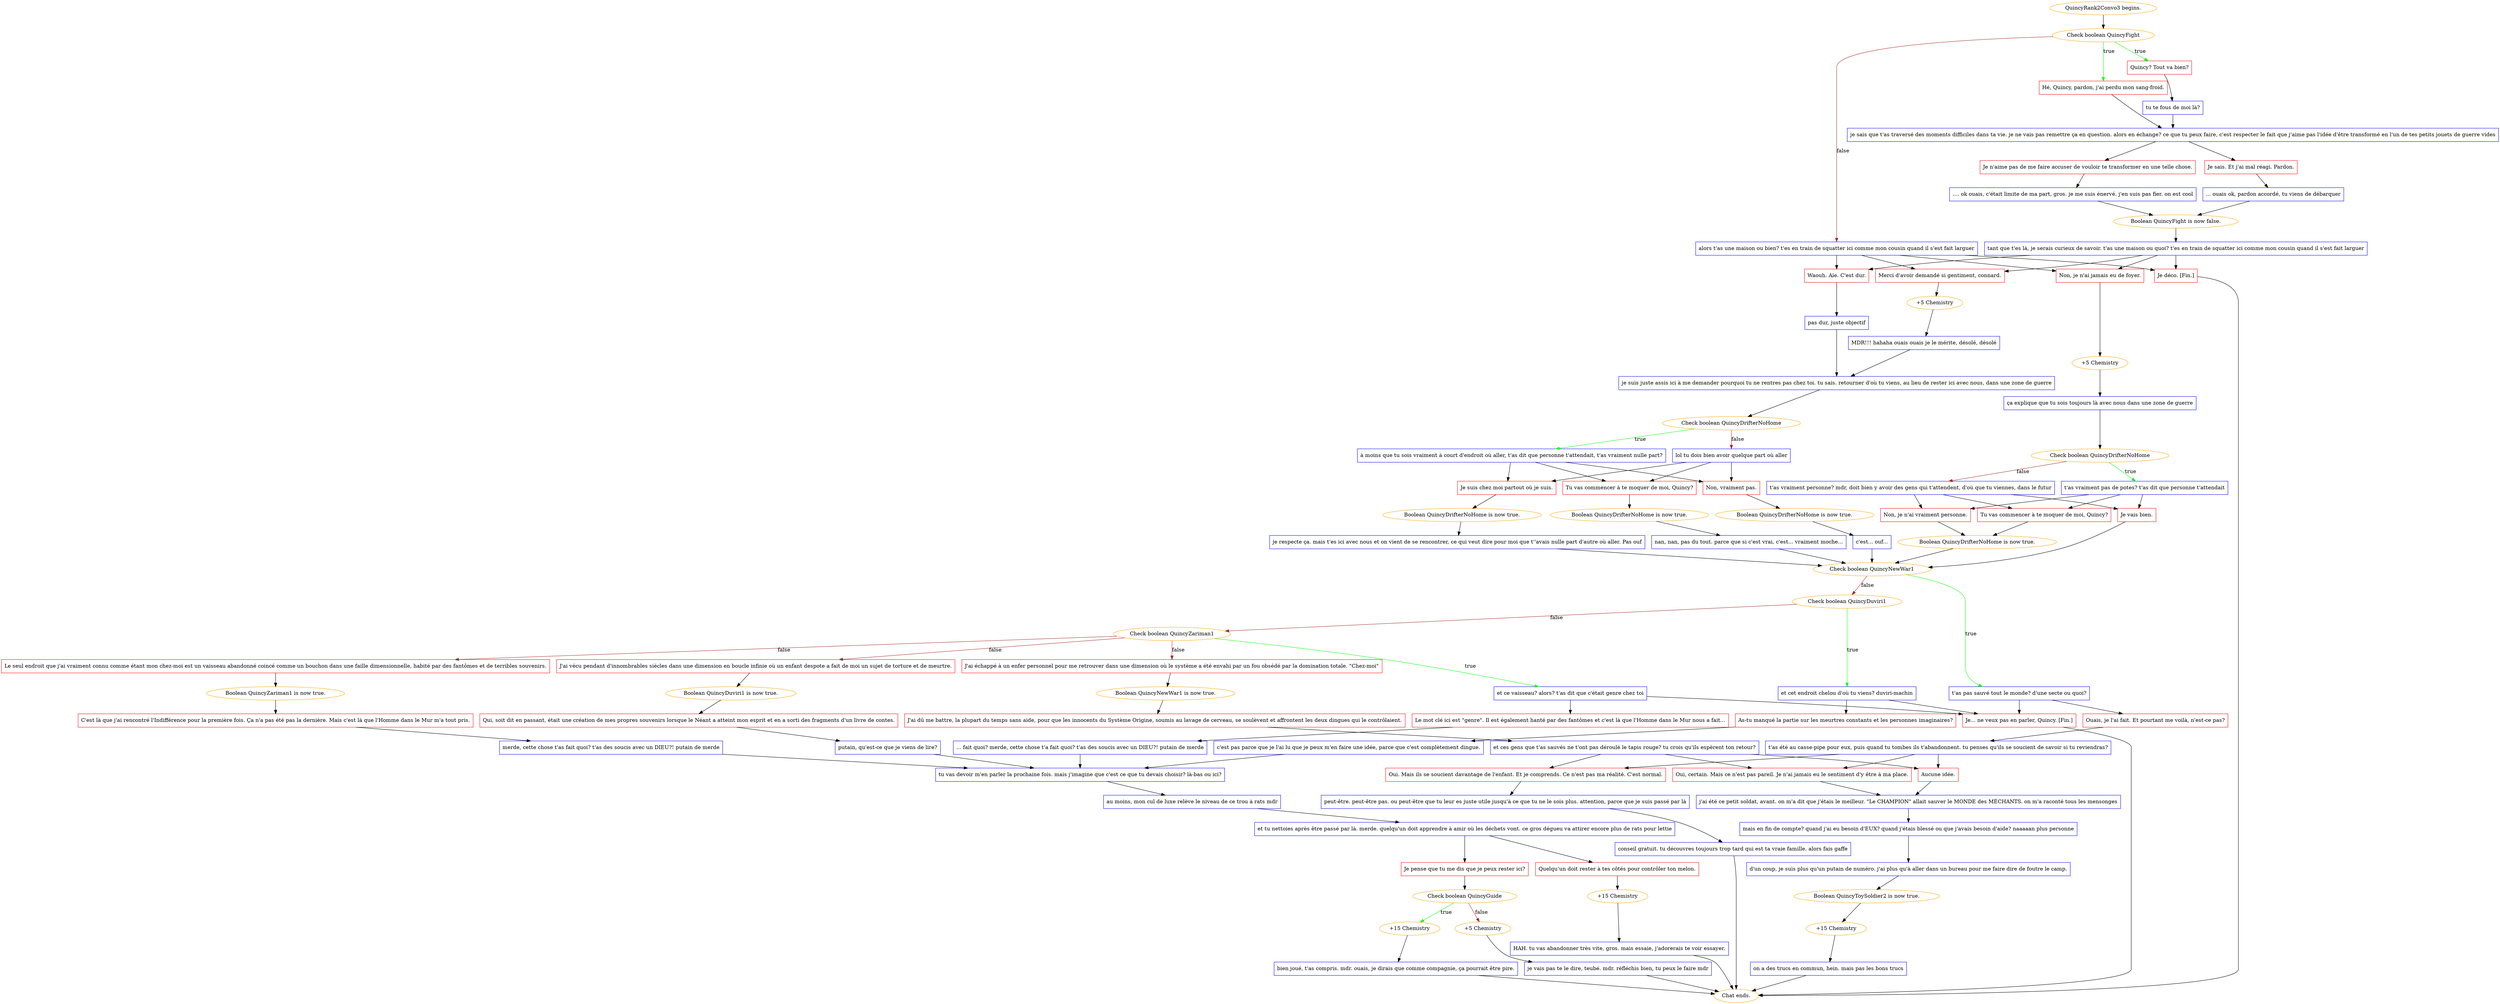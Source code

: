 digraph {
	"QuincyRank2Convo3 begins." [color=orange];
		"QuincyRank2Convo3 begins." -> j1601702419;
	j1601702419 [label="Check boolean QuincyFight",color=orange];
		j1601702419 -> j2734288758 [label=true,color=green];
		j1601702419 -> j4079581983 [label=true,color=green];
		j1601702419 -> j3261512546 [label=false,color=brown];
	j2734288758 [label="Quincy? Tout va bien?",shape=box,color=red];
		j2734288758 -> j3827424378;
	j4079581983 [label="Hé, Quincy, pardon, j'ai perdu mon sang-froid.",shape=box,color=red];
		j4079581983 -> j2910147356;
	j3261512546 [label="alors t'as une maison ou bien? t'es en train de squatter ici comme mon cousin quand il s'est fait larguer",shape=box,color=blue];
		j3261512546 -> j10679261;
		j3261512546 -> j3011738396;
		j3261512546 -> j4126778951;
		j3261512546 -> j2899007847;
	j3827424378 [label="tu te fous de moi là?",shape=box,color=blue];
		j3827424378 -> j2910147356;
	j2910147356 [label="je sais que t'as traversé des moments difficiles dans ta vie. je ne vais pas remettre ça en question. alors en échange? ce que tu peux faire, c'est respecter le fait que j'aime pas l'idée d'être transformé en l'un de tes petits jouets de guerre vides",shape=box,color=blue];
		j2910147356 -> j3518350404;
		j2910147356 -> j1560158209;
	j10679261 [label="Non, je n'ai jamais eu de foyer.",shape=box,color=red];
		j10679261 -> j3063449244;
	j3011738396 [label="Waouh. Aïe. C'est dur.",shape=box,color=red];
		j3011738396 -> j1495508481;
	j4126778951 [label="Merci d'avoir demandé si gentiment, connard.",shape=box,color=red];
		j4126778951 -> j350500311;
	j2899007847 [label="Je déco. [Fin.]",shape=box,color=red];
		j2899007847 -> "Chat ends.";
	j3518350404 [label="Je n'aime pas de me faire accuser de vouloir te transformer en une telle chose.",shape=box,color=red];
		j3518350404 -> j2653338258;
	j1560158209 [label="Je sais. Et j'ai mal réagi. Pardon.",shape=box,color=red];
		j1560158209 -> j3911367598;
	j3063449244 [label="+5 Chemistry",color=orange];
		j3063449244 -> j210709624;
	j1495508481 [label="pas dur, juste objectif",shape=box,color=blue];
		j1495508481 -> j1741150581;
	j350500311 [label="+5 Chemistry",color=orange];
		j350500311 -> j4224599327;
	"Chat ends." [color=orange];
	j2653338258 [label=".... ok ouais, c'était limite de ma part, gros. je me suis énervé. j'en suis pas fier. on est cool",shape=box,color=blue];
		j2653338258 -> j4250524003;
	j3911367598 [label="... ouais ok, pardon accordé, tu viens de débarquer",shape=box,color=blue];
		j3911367598 -> j4250524003;
	j210709624 [label="ça explique que tu sois toujours là avec nous dans une zone de guerre",shape=box,color=blue];
		j210709624 -> j4197026530;
	j1741150581 [label="je suis juste assis ici à me demander pourquoi tu ne rentres pas chez toi. tu sais. retourner d'où tu viens, au lieu de rester ici avec nous, dans une zone de guerre",shape=box,color=blue];
		j1741150581 -> j1894094016;
	j4224599327 [label="MDR!!! hahaha ouais ouais je le mérite, désolé, désolé",shape=box,color=blue];
		j4224599327 -> j1741150581;
	j4250524003 [label="Boolean QuincyFight is now false.",color=orange];
		j4250524003 -> j1519608906;
	j4197026530 [label="Check boolean QuincyDrifterNoHome",color=orange];
		j4197026530 -> j3460851462 [label=true,color=green];
		j4197026530 -> j2065724881 [label=false,color=brown];
	j1894094016 [label="Check boolean QuincyDrifterNoHome",color=orange];
		j1894094016 -> j4268824821 [label=true,color=green];
		j1894094016 -> j1976609739 [label=false,color=brown];
	j1519608906 [label="tant que t'es là, je serais curieux de savoir. t'as une maison ou quoi? t'es en train de squatter ici comme mon cousin quand il s'est fait larguer",shape=box,color=blue];
		j1519608906 -> j10679261;
		j1519608906 -> j3011738396;
		j1519608906 -> j4126778951;
		j1519608906 -> j2899007847;
	j3460851462 [label="t'as vraiment pas de potes? t'as dit que personne t'attendait",shape=box,color=blue];
		j3460851462 -> j1663352439;
		j3460851462 -> j2989230486;
		j3460851462 -> j1757971910;
	j2065724881 [label="t'as vraiment personne? mdr, doit bien y avoir des gens qui t'attendent, d'où que tu viennes, dans le futur",shape=box,color=blue];
		j2065724881 -> j1663352439;
		j2065724881 -> j2989230486;
		j2065724881 -> j1757971910;
	j4268824821 [label="à moins que tu sois vraiment à court d'endroit où aller, t'as dit que personne t'attendait, t'as vraiment nulle part?",shape=box,color=blue];
		j4268824821 -> j2867948831;
		j4268824821 -> j1560116516;
		j4268824821 -> j3609625105;
	j1976609739 [label="lol tu dois bien avoir quelque part où aller",shape=box,color=blue];
		j1976609739 -> j2867948831;
		j1976609739 -> j1560116516;
		j1976609739 -> j3609625105;
	j1663352439 [label="Non, je n'ai vraiment personne.",shape=box,color=red];
		j1663352439 -> j3282833082;
	j2989230486 [label="Tu vas commencer à te moquer de moi, Quincy?",shape=box,color=red];
		j2989230486 -> j3282833082;
	j1757971910 [label="Je vais bien.",shape=box,color=red];
		j1757971910 -> j3757093126;
	j2867948831 [label="Non, vraiment pas.",shape=box,color=red];
		j2867948831 -> j2855723779;
	j1560116516 [label="Tu vas commencer à te moquer de moi, Quincy?",shape=box,color=red];
		j1560116516 -> j1960754166;
	j3609625105 [label="Je suis chez moi partout où je suis.",shape=box,color=red];
		j3609625105 -> j2069582079;
	j3282833082 [label="Boolean QuincyDrifterNoHome is now true.",color=orange];
		j3282833082 -> j3757093126;
	j3757093126 [label="Check boolean QuincyNewWar1",color=orange];
		j3757093126 -> j3289832490 [label=true,color=green];
		j3757093126 -> j2045940686 [label=false,color=brown];
	j2855723779 [label="Boolean QuincyDrifterNoHome is now true.",color=orange];
		j2855723779 -> j2065068579;
	j1960754166 [label="Boolean QuincyDrifterNoHome is now true.",color=orange];
		j1960754166 -> j3005098784;
	j2069582079 [label="Boolean QuincyDrifterNoHome is now true.",color=orange];
		j2069582079 -> j4189172421;
	j3289832490 [label="t'as pas sauvé tout le monde? d'une secte ou quoi?",shape=box,color=blue];
		j3289832490 -> j2117440661;
		j3289832490 -> j2357253995;
	j2045940686 [label="Check boolean QuincyDuviri1",color=orange];
		j2045940686 -> j2716749627 [label=true,color=green];
		j2045940686 -> j931242892 [label=false,color=brown];
	j2065068579 [label="c'est... ouf...",shape=box,color=blue];
		j2065068579 -> j3757093126;
	j3005098784 [label="nan, nan, pas du tout. parce que si c'est vrai, c'est... vraiment moche...",shape=box,color=blue];
		j3005098784 -> j3757093126;
	j4189172421 [label="je respecte ça. mais t'es ici avec nous et on vient de se rencontrer, ce qui veut dire pour moi que t''avais nulle part d'autre où aller. Pas ouf",shape=box,color=blue];
		j4189172421 -> j3757093126;
	j2117440661 [label="Ouais, je l'ai fait. Et pourtant me voilà, n'est-ce pas?",shape=box,color=red];
		j2117440661 -> j4046874249;
	j2357253995 [label="Je... ne veux pas en parler, Quincy. [Fin.]",shape=box,color=red];
		j2357253995 -> "Chat ends.";
	j2716749627 [label="et cet endroit chelou d'où tu viens? duviri-machin",shape=box,color=blue];
		j2716749627 -> j3697440804;
		j2716749627 -> j2357253995;
	j931242892 [label="Check boolean QuincyZariman1",color=orange];
		j931242892 -> j905641775 [label=true,color=green];
		j931242892 -> j818553382 [label=false,color=brown];
		j931242892 -> j4063787796 [label=false,color=brown];
		j931242892 -> j1560583477 [label=false,color=brown];
	j4046874249 [label="t'as été au casse-pipe pour eux, puis quand tu tombes ils t'abandonnent. tu penses qu'ils se soucient de savoir si tu reviendras?",shape=box,color=blue];
		j4046874249 -> j210949564;
		j4046874249 -> j1192854095;
		j4046874249 -> j331900593;
	j3697440804 [label="As-tu manqué la partie sur les meurtres constants et les personnes imaginaires?",shape=box,color=red];
		j3697440804 -> j416287547;
	j905641775 [label="et ce vaisseau? alors? t'as dit que c'était genre chez toi",shape=box,color=blue];
		j905641775 -> j1053341033;
		j905641775 -> j2357253995;
	j818553382 [label="J'ai échappé à un enfer personnel pour me retrouver dans une dimension où le système a été envahi par un fou obsédé par la domination totale. \"Chez-moi\"",shape=box,color=red];
		j818553382 -> j454511960;
	j4063787796 [label="Le seul endroit que j'ai vraiment connu comme étant mon chez-moi est un vaisseau abandonné coincé comme un bouchon dans une faille dimensionnelle, habité par des fantômes et de terribles souvenirs.",shape=box,color=red];
		j4063787796 -> j935808768;
	j1560583477 [label="J'ai vécu pendant d'innombrables siècles dans une dimension en boucle infinie où un enfant despote a fait de moi un sujet de torture et de meurtre.",shape=box,color=red];
		j1560583477 -> j2251089042;
	j210949564 [label="Aucune idée.",shape=box,color=red];
		j210949564 -> j263517224;
	j1192854095 [label="Oui, certain. Mais ce n'est pas pareil. Je n'ai jamais eu le sentiment d'y être à ma place.",shape=box,color=red];
		j1192854095 -> j263517224;
	j331900593 [label="Oui. Mais ils se soucient davantage de l'enfant. Et je comprends. Ce n'est pas ma réalité. C'est normal.",shape=box,color=red];
		j331900593 -> j865572967;
	j416287547 [label="c'est pas parce que je l'ai lu que je peux m'en faire une idée, parce que c'est complètement dingue.",shape=box,color=blue];
		j416287547 -> j4278706778;
	j1053341033 [label="Le mot clé ici est \"genre\". Il est également hanté par des fantômes et c'est là que l'Homme dans le Mur nous a fait...",shape=box,color=red];
		j1053341033 -> j3086570121;
	j454511960 [label="Boolean QuincyNewWar1 is now true.",color=orange];
		j454511960 -> j1806784301;
	j935808768 [label="Boolean QuincyZariman1 is now true.",color=orange];
		j935808768 -> j1990282009;
	j2251089042 [label="Boolean QuincyDuviri1 is now true.",color=orange];
		j2251089042 -> j817901379;
	j263517224 [label="j'ai été ce petit soldat, avant. on m'a dit que j'étais le meilleur. \"Le CHAMPION\" allait sauver le MONDE des MÉCHANTS. on m'a raconté tous les mensonges",shape=box,color=blue];
		j263517224 -> j2898327007;
	j865572967 [label="peut-être. peut-être pas. ou peut-être que tu leur es juste utile jusqu'à ce que tu ne le sois plus. attention, parce que je suis passé par là",shape=box,color=blue];
		j865572967 -> j3926606511;
	j4278706778 [label="tu vas devoir m'en parler la prochaine fois. mais j'imagine que c'est ce que tu devais choisir? là-bas ou ici?",shape=box,color=blue];
		j4278706778 -> j462123102;
	j3086570121 [label="... fait quoi? merde, cette chose t'a fait quoi? t'as des soucis avec un DIEU?! putain de merde",shape=box,color=blue];
		j3086570121 -> j4278706778;
	j1806784301 [label="J'ai dû me battre, la plupart du temps sans aide, pour que les innocents du Système Origine, soumis au lavage de cerveau, se soulèvent et affrontent les deux dingues qui le contrôlaient.",shape=box,color=red];
		j1806784301 -> j2689900211;
	j1990282009 [label="C'est là que j'ai rencontré l'Indifférence pour la première fois. Ça n'a pas été pas la dernière. Mais c'est là que l'Homme dans le Mur m'a tout pris.",shape=box,color=red];
		j1990282009 -> j1940340008;
	j817901379 [label="Qui, soit dit en passant, était une création de mes propres souvenirs lorsque le Néant a atteint mon esprit et en a sorti des fragments d'un livre de contes.",shape=box,color=red];
		j817901379 -> j2703510255;
	j2898327007 [label="mais en fin de compte? quand j'ai eu besoin d'EUX? quand j'étais blessé ou que j'avais besoin d'aide? naaaaan plus personne",shape=box,color=blue];
		j2898327007 -> j686673477;
	j3926606511 [label="conseil gratuit. tu découvres toujours trop tard qui est ta vraie famille. alors fais gaffe",shape=box,color=blue];
		j3926606511 -> "Chat ends.";
	j462123102 [label="au moins, mon cul de luxe relève le niveau de ce trou à rats mdr",shape=box,color=blue];
		j462123102 -> j2624935029;
	j2689900211 [label="et ces gens que t'as sauvés ne t'ont pas déroulé le tapis rouge? tu crois qu'ils espèrent ton retour?",shape=box,color=blue];
		j2689900211 -> j210949564;
		j2689900211 -> j1192854095;
		j2689900211 -> j331900593;
	j1940340008 [label="merde, cette chose t'as fait quoi? t'as des soucis avec un DIEU?! putain de merde",shape=box,color=blue];
		j1940340008 -> j4278706778;
	j2703510255 [label="putain, qu'est-ce que je viens de lire?",shape=box,color=blue];
		j2703510255 -> j4278706778;
	j686673477 [label="d'un coup, je suis plus qu'un putain de numéro. j'ai plus qu'à aller dans un bureau pour me faire dire de foutre le camp.",shape=box,color=blue];
		j686673477 -> j3431782078;
	j2624935029 [label="et tu nettoies après être passé par là. merde. quelqu'un doit apprendre à amir où les déchets vont. ce gros dégueu va attirer encore plus de rats pour lettie",shape=box,color=blue];
		j2624935029 -> j3444450868;
		j2624935029 -> j3616884991;
	j3431782078 [label="Boolean QuincyToySoldier2 is now true.",color=orange];
		j3431782078 -> j756578214;
	j3444450868 [label="Je pense que tu me dis que je peux rester ici?",shape=box,color=red];
		j3444450868 -> j420825227;
	j3616884991 [label="Quelqu’un doit rester à tes côtés pour contrôler ton melon.",shape=box,color=red];
		j3616884991 -> j4046119246;
	j756578214 [label="+15 Chemistry",color=orange];
		j756578214 -> j3362440062;
	j420825227 [label="Check boolean QuincyGuide",color=orange];
		j420825227 -> j2934004196 [label=true,color=green];
		j420825227 -> j2171975213 [label=false,color=brown];
	j4046119246 [label="+15 Chemistry",color=orange];
		j4046119246 -> j1615224838;
	j3362440062 [label="on a des trucs en commun, hein. mais pas les bons trucs",shape=box,color=blue];
		j3362440062 -> "Chat ends.";
	j2934004196 [label="+15 Chemistry",color=orange];
		j2934004196 -> j1241565641;
	j2171975213 [label="+5 Chemistry",color=orange];
		j2171975213 -> j1588656979;
	j1615224838 [label="HAH. tu vas abandonner très vite, gros. mais essaie, j'adorerais te voir essayer.",shape=box,color=blue];
		j1615224838 -> "Chat ends.";
	j1241565641 [label="bien joué, t'as compris. mdr. ouais, je dirais que comme compagnie, ça pourrait être pire.",shape=box,color=blue];
		j1241565641 -> "Chat ends.";
	j1588656979 [label="je vais pas te le dire, teubé. mdr. réfléchis bien, tu peux le faire mdr",shape=box,color=blue];
		j1588656979 -> "Chat ends.";
}